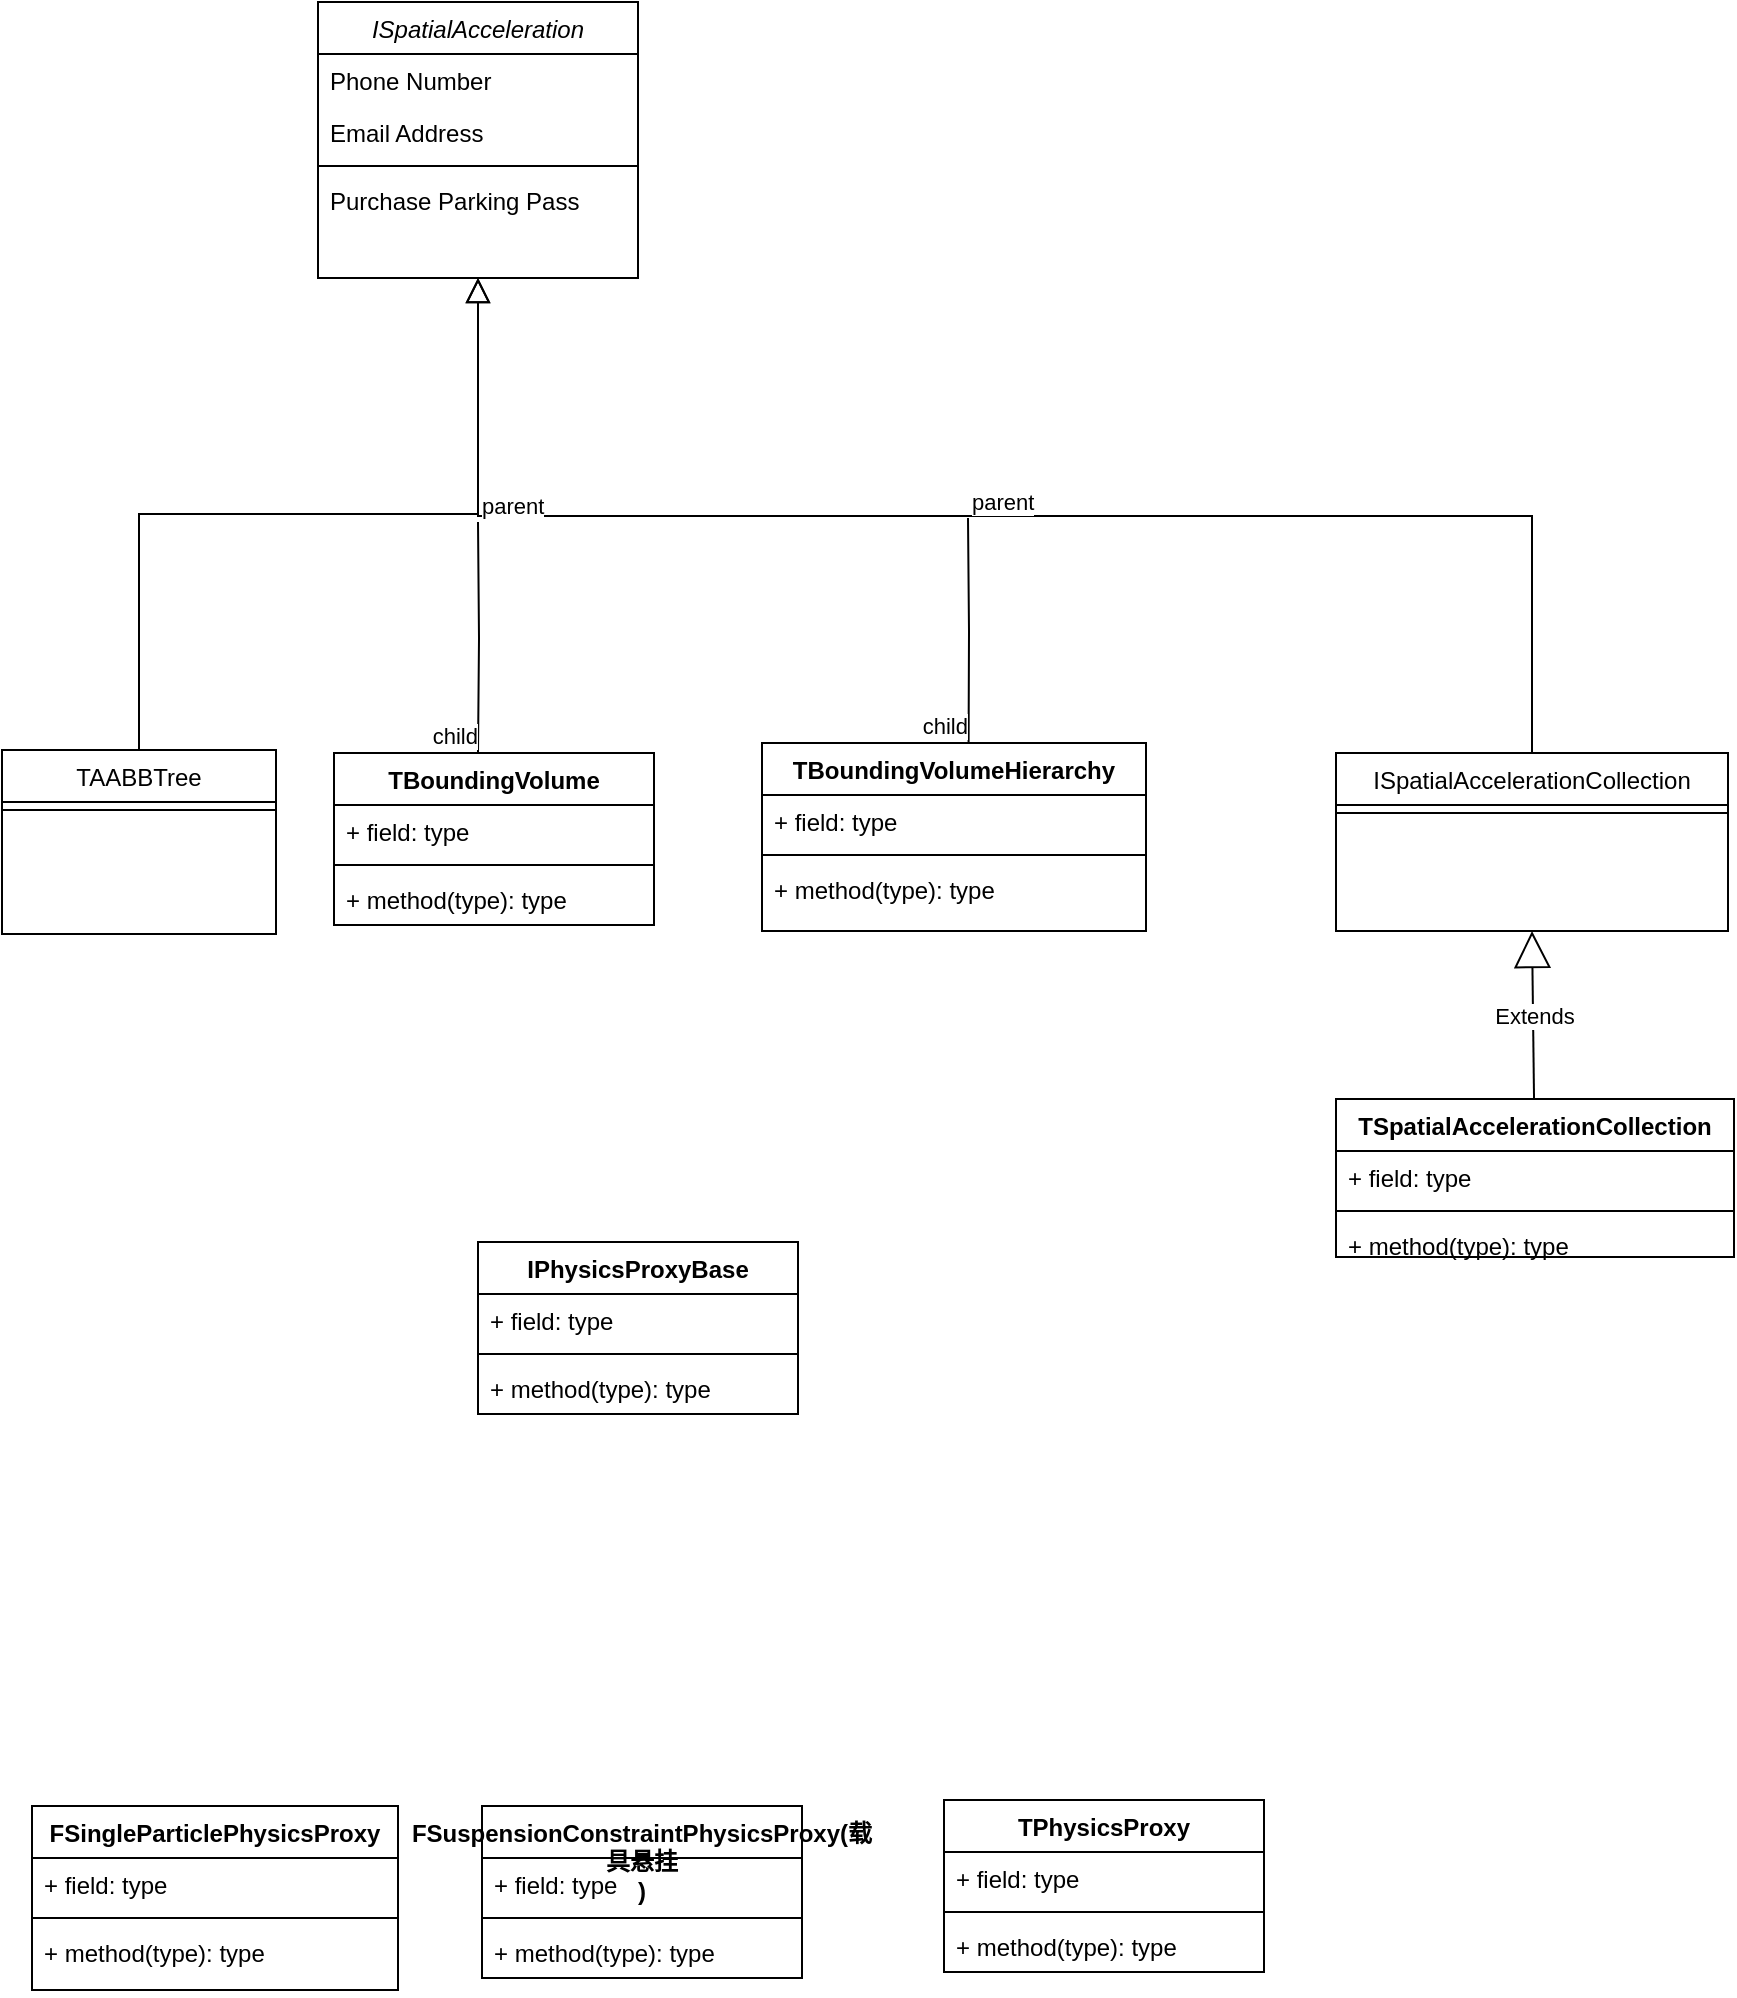 <mxfile version="21.1.1" type="github">
  <diagram id="C5RBs43oDa-KdzZeNtuy" name="Page-1">
    <mxGraphModel dx="1304" dy="867" grid="0" gridSize="10" guides="1" tooltips="1" connect="1" arrows="1" fold="1" page="1" pageScale="1" pageWidth="3300" pageHeight="4681" math="0" shadow="0">
      <root>
        <mxCell id="WIyWlLk6GJQsqaUBKTNV-0" />
        <mxCell id="WIyWlLk6GJQsqaUBKTNV-1" parent="WIyWlLk6GJQsqaUBKTNV-0" />
        <mxCell id="zkfFHV4jXpPFQw0GAbJ--0" value="ISpatialAcceleration" style="swimlane;fontStyle=2;align=center;verticalAlign=top;childLayout=stackLayout;horizontal=1;startSize=26;horizontalStack=0;resizeParent=1;resizeLast=0;collapsible=1;marginBottom=0;rounded=0;shadow=0;strokeWidth=1;" parent="WIyWlLk6GJQsqaUBKTNV-1" vertex="1">
          <mxGeometry x="242" y="41" width="160" height="138" as="geometry">
            <mxRectangle x="230" y="140" width="160" height="26" as="alternateBounds" />
          </mxGeometry>
        </mxCell>
        <mxCell id="zkfFHV4jXpPFQw0GAbJ--2" value="Phone Number" style="text;align=left;verticalAlign=top;spacingLeft=4;spacingRight=4;overflow=hidden;rotatable=0;points=[[0,0.5],[1,0.5]];portConstraint=eastwest;rounded=0;shadow=0;html=0;" parent="zkfFHV4jXpPFQw0GAbJ--0" vertex="1">
          <mxGeometry y="26" width="160" height="26" as="geometry" />
        </mxCell>
        <mxCell id="zkfFHV4jXpPFQw0GAbJ--3" value="Email Address" style="text;align=left;verticalAlign=top;spacingLeft=4;spacingRight=4;overflow=hidden;rotatable=0;points=[[0,0.5],[1,0.5]];portConstraint=eastwest;rounded=0;shadow=0;html=0;" parent="zkfFHV4jXpPFQw0GAbJ--0" vertex="1">
          <mxGeometry y="52" width="160" height="26" as="geometry" />
        </mxCell>
        <mxCell id="zkfFHV4jXpPFQw0GAbJ--4" value="" style="line;html=1;strokeWidth=1;align=left;verticalAlign=middle;spacingTop=-1;spacingLeft=3;spacingRight=3;rotatable=0;labelPosition=right;points=[];portConstraint=eastwest;" parent="zkfFHV4jXpPFQw0GAbJ--0" vertex="1">
          <mxGeometry y="78" width="160" height="8" as="geometry" />
        </mxCell>
        <mxCell id="zkfFHV4jXpPFQw0GAbJ--5" value="Purchase Parking Pass" style="text;align=left;verticalAlign=top;spacingLeft=4;spacingRight=4;overflow=hidden;rotatable=0;points=[[0,0.5],[1,0.5]];portConstraint=eastwest;" parent="zkfFHV4jXpPFQw0GAbJ--0" vertex="1">
          <mxGeometry y="86" width="160" height="26" as="geometry" />
        </mxCell>
        <mxCell id="zkfFHV4jXpPFQw0GAbJ--6" value="TAABBTree" style="swimlane;fontStyle=0;align=center;verticalAlign=top;childLayout=stackLayout;horizontal=1;startSize=26;horizontalStack=0;resizeParent=1;resizeLast=0;collapsible=1;marginBottom=0;rounded=0;shadow=0;strokeWidth=1;" parent="WIyWlLk6GJQsqaUBKTNV-1" vertex="1">
          <mxGeometry x="84" y="415" width="137" height="92" as="geometry">
            <mxRectangle x="130" y="380" width="160" height="26" as="alternateBounds" />
          </mxGeometry>
        </mxCell>
        <mxCell id="zkfFHV4jXpPFQw0GAbJ--9" value="" style="line;html=1;strokeWidth=1;align=left;verticalAlign=middle;spacingTop=-1;spacingLeft=3;spacingRight=3;rotatable=0;labelPosition=right;points=[];portConstraint=eastwest;" parent="zkfFHV4jXpPFQw0GAbJ--6" vertex="1">
          <mxGeometry y="26" width="137" height="8" as="geometry" />
        </mxCell>
        <mxCell id="zkfFHV4jXpPFQw0GAbJ--12" value="" style="endArrow=block;endSize=10;endFill=0;shadow=0;strokeWidth=1;rounded=0;edgeStyle=elbowEdgeStyle;elbow=vertical;" parent="WIyWlLk6GJQsqaUBKTNV-1" source="zkfFHV4jXpPFQw0GAbJ--6" target="zkfFHV4jXpPFQw0GAbJ--0" edge="1">
          <mxGeometry width="160" relative="1" as="geometry">
            <mxPoint x="352" y="214" as="sourcePoint" />
            <mxPoint x="352" y="214" as="targetPoint" />
          </mxGeometry>
        </mxCell>
        <mxCell id="zkfFHV4jXpPFQw0GAbJ--13" value="ISpatialAccelerationCollection" style="swimlane;fontStyle=0;align=center;verticalAlign=top;childLayout=stackLayout;horizontal=1;startSize=26;horizontalStack=0;resizeParent=1;resizeLast=0;collapsible=1;marginBottom=0;rounded=0;shadow=0;strokeWidth=1;" parent="WIyWlLk6GJQsqaUBKTNV-1" vertex="1">
          <mxGeometry x="751" y="416.5" width="196" height="89" as="geometry">
            <mxRectangle x="340" y="380" width="170" height="26" as="alternateBounds" />
          </mxGeometry>
        </mxCell>
        <mxCell id="zkfFHV4jXpPFQw0GAbJ--15" value="" style="line;html=1;strokeWidth=1;align=left;verticalAlign=middle;spacingTop=-1;spacingLeft=3;spacingRight=3;rotatable=0;labelPosition=right;points=[];portConstraint=eastwest;" parent="zkfFHV4jXpPFQw0GAbJ--13" vertex="1">
          <mxGeometry y="26" width="196" height="8" as="geometry" />
        </mxCell>
        <mxCell id="zkfFHV4jXpPFQw0GAbJ--16" value="" style="endArrow=block;endSize=10;endFill=0;shadow=0;strokeWidth=1;rounded=0;edgeStyle=elbowEdgeStyle;elbow=vertical;" parent="WIyWlLk6GJQsqaUBKTNV-1" source="zkfFHV4jXpPFQw0GAbJ--13" target="zkfFHV4jXpPFQw0GAbJ--0" edge="1">
          <mxGeometry width="160" relative="1" as="geometry">
            <mxPoint x="362" y="384" as="sourcePoint" />
            <mxPoint x="462" y="282" as="targetPoint" />
          </mxGeometry>
        </mxCell>
        <mxCell id="K8eKJ8AfYz4EVUge_MgM-1" value="Extends" style="endArrow=block;endSize=16;endFill=0;html=1;rounded=0;entryX=0.5;entryY=1;entryDx=0;entryDy=0;" parent="WIyWlLk6GJQsqaUBKTNV-1" source="K8eKJ8AfYz4EVUge_MgM-3" target="zkfFHV4jXpPFQw0GAbJ--13" edge="1">
          <mxGeometry width="160" relative="1" as="geometry">
            <mxPoint x="851" y="621.5" as="sourcePoint" />
            <mxPoint x="878" y="621.5" as="targetPoint" />
          </mxGeometry>
        </mxCell>
        <mxCell id="K8eKJ8AfYz4EVUge_MgM-3" value="TSpatialAccelerationCollection" style="swimlane;fontStyle=1;align=center;verticalAlign=top;childLayout=stackLayout;horizontal=1;startSize=26;horizontalStack=0;resizeParent=1;resizeParentMax=0;resizeLast=0;collapsible=1;marginBottom=0;" parent="WIyWlLk6GJQsqaUBKTNV-1" vertex="1">
          <mxGeometry x="751" y="589.5" width="199" height="79" as="geometry" />
        </mxCell>
        <mxCell id="K8eKJ8AfYz4EVUge_MgM-4" value="+ field: type" style="text;strokeColor=none;fillColor=none;align=left;verticalAlign=top;spacingLeft=4;spacingRight=4;overflow=hidden;rotatable=0;points=[[0,0.5],[1,0.5]];portConstraint=eastwest;" parent="K8eKJ8AfYz4EVUge_MgM-3" vertex="1">
          <mxGeometry y="26" width="199" height="26" as="geometry" />
        </mxCell>
        <mxCell id="K8eKJ8AfYz4EVUge_MgM-5" value="" style="line;strokeWidth=1;fillColor=none;align=left;verticalAlign=middle;spacingTop=-1;spacingLeft=3;spacingRight=3;rotatable=0;labelPosition=right;points=[];portConstraint=eastwest;strokeColor=inherit;" parent="K8eKJ8AfYz4EVUge_MgM-3" vertex="1">
          <mxGeometry y="52" width="199" height="8" as="geometry" />
        </mxCell>
        <mxCell id="K8eKJ8AfYz4EVUge_MgM-6" value="+ method(type): type" style="text;strokeColor=none;fillColor=none;align=left;verticalAlign=top;spacingLeft=4;spacingRight=4;overflow=hidden;rotatable=0;points=[[0,0.5],[1,0.5]];portConstraint=eastwest;" parent="K8eKJ8AfYz4EVUge_MgM-3" vertex="1">
          <mxGeometry y="60" width="199" height="19" as="geometry" />
        </mxCell>
        <mxCell id="K8eKJ8AfYz4EVUge_MgM-8" value="TBoundingVolume" style="swimlane;fontStyle=1;align=center;verticalAlign=top;childLayout=stackLayout;horizontal=1;startSize=26;horizontalStack=0;resizeParent=1;resizeParentMax=0;resizeLast=0;collapsible=1;marginBottom=0;" parent="WIyWlLk6GJQsqaUBKTNV-1" vertex="1">
          <mxGeometry x="250" y="416.5" width="160" height="86" as="geometry" />
        </mxCell>
        <mxCell id="K8eKJ8AfYz4EVUge_MgM-9" value="+ field: type" style="text;strokeColor=none;fillColor=none;align=left;verticalAlign=top;spacingLeft=4;spacingRight=4;overflow=hidden;rotatable=0;points=[[0,0.5],[1,0.5]];portConstraint=eastwest;" parent="K8eKJ8AfYz4EVUge_MgM-8" vertex="1">
          <mxGeometry y="26" width="160" height="26" as="geometry" />
        </mxCell>
        <mxCell id="K8eKJ8AfYz4EVUge_MgM-10" value="" style="line;strokeWidth=1;fillColor=none;align=left;verticalAlign=middle;spacingTop=-1;spacingLeft=3;spacingRight=3;rotatable=0;labelPosition=right;points=[];portConstraint=eastwest;strokeColor=inherit;" parent="K8eKJ8AfYz4EVUge_MgM-8" vertex="1">
          <mxGeometry y="52" width="160" height="8" as="geometry" />
        </mxCell>
        <mxCell id="K8eKJ8AfYz4EVUge_MgM-11" value="+ method(type): type" style="text;strokeColor=none;fillColor=none;align=left;verticalAlign=top;spacingLeft=4;spacingRight=4;overflow=hidden;rotatable=0;points=[[0,0.5],[1,0.5]];portConstraint=eastwest;" parent="K8eKJ8AfYz4EVUge_MgM-8" vertex="1">
          <mxGeometry y="60" width="160" height="26" as="geometry" />
        </mxCell>
        <mxCell id="K8eKJ8AfYz4EVUge_MgM-14" value="" style="endArrow=none;html=1;edgeStyle=orthogonalEdgeStyle;rounded=0;strokeColor=default;entryX=0.45;entryY=0;entryDx=0;entryDy=0;entryPerimeter=0;" parent="WIyWlLk6GJQsqaUBKTNV-1" target="K8eKJ8AfYz4EVUge_MgM-8" edge="1">
          <mxGeometry relative="1" as="geometry">
            <mxPoint x="322" y="301" as="sourcePoint" />
            <mxPoint x="425" y="340" as="targetPoint" />
          </mxGeometry>
        </mxCell>
        <mxCell id="K8eKJ8AfYz4EVUge_MgM-15" value="parent" style="edgeLabel;resizable=0;html=1;align=left;verticalAlign=bottom;" parent="K8eKJ8AfYz4EVUge_MgM-14" connectable="0" vertex="1">
          <mxGeometry x="-1" relative="1" as="geometry" />
        </mxCell>
        <mxCell id="K8eKJ8AfYz4EVUge_MgM-16" value="child" style="edgeLabel;resizable=0;html=1;align=right;verticalAlign=bottom;" parent="K8eKJ8AfYz4EVUge_MgM-14" connectable="0" vertex="1">
          <mxGeometry x="1" relative="1" as="geometry" />
        </mxCell>
        <mxCell id="K8eKJ8AfYz4EVUge_MgM-17" value="" style="endArrow=none;html=1;edgeStyle=orthogonalEdgeStyle;rounded=0;strokeColor=default;entryX=0.538;entryY=0;entryDx=0;entryDy=0;entryPerimeter=0;" parent="WIyWlLk6GJQsqaUBKTNV-1" target="K8eKJ8AfYz4EVUge_MgM-20" edge="1">
          <mxGeometry relative="1" as="geometry">
            <mxPoint x="567" y="299" as="sourcePoint" />
            <mxPoint x="567" y="415" as="targetPoint" />
          </mxGeometry>
        </mxCell>
        <mxCell id="K8eKJ8AfYz4EVUge_MgM-18" value="parent" style="edgeLabel;resizable=0;html=1;align=left;verticalAlign=bottom;" parent="K8eKJ8AfYz4EVUge_MgM-17" connectable="0" vertex="1">
          <mxGeometry x="-1" relative="1" as="geometry" />
        </mxCell>
        <mxCell id="K8eKJ8AfYz4EVUge_MgM-19" value="child" style="edgeLabel;resizable=0;html=1;align=right;verticalAlign=bottom;" parent="K8eKJ8AfYz4EVUge_MgM-17" connectable="0" vertex="1">
          <mxGeometry x="1" relative="1" as="geometry" />
        </mxCell>
        <mxCell id="K8eKJ8AfYz4EVUge_MgM-20" value="TBoundingVolumeHierarchy" style="swimlane;fontStyle=1;align=center;verticalAlign=top;childLayout=stackLayout;horizontal=1;startSize=26;horizontalStack=0;resizeParent=1;resizeParentMax=0;resizeLast=0;collapsible=1;marginBottom=0;" parent="WIyWlLk6GJQsqaUBKTNV-1" vertex="1">
          <mxGeometry x="464" y="411.5" width="192" height="94" as="geometry" />
        </mxCell>
        <mxCell id="K8eKJ8AfYz4EVUge_MgM-21" value="+ field: type" style="text;strokeColor=none;fillColor=none;align=left;verticalAlign=top;spacingLeft=4;spacingRight=4;overflow=hidden;rotatable=0;points=[[0,0.5],[1,0.5]];portConstraint=eastwest;" parent="K8eKJ8AfYz4EVUge_MgM-20" vertex="1">
          <mxGeometry y="26" width="192" height="26" as="geometry" />
        </mxCell>
        <mxCell id="K8eKJ8AfYz4EVUge_MgM-22" value="" style="line;strokeWidth=1;fillColor=none;align=left;verticalAlign=middle;spacingTop=-1;spacingLeft=3;spacingRight=3;rotatable=0;labelPosition=right;points=[];portConstraint=eastwest;strokeColor=inherit;" parent="K8eKJ8AfYz4EVUge_MgM-20" vertex="1">
          <mxGeometry y="52" width="192" height="8" as="geometry" />
        </mxCell>
        <mxCell id="K8eKJ8AfYz4EVUge_MgM-23" value="+ method(type): type" style="text;strokeColor=none;fillColor=none;align=left;verticalAlign=top;spacingLeft=4;spacingRight=4;overflow=hidden;rotatable=0;points=[[0,0.5],[1,0.5]];portConstraint=eastwest;" parent="K8eKJ8AfYz4EVUge_MgM-20" vertex="1">
          <mxGeometry y="60" width="192" height="34" as="geometry" />
        </mxCell>
        <mxCell id="6UYakrv5k3EFkAat1uXX-0" value="IPhysicsProxyBase" style="swimlane;fontStyle=1;align=center;verticalAlign=top;childLayout=stackLayout;horizontal=1;startSize=26;horizontalStack=0;resizeParent=1;resizeParentMax=0;resizeLast=0;collapsible=1;marginBottom=0;whiteSpace=wrap;html=1;" vertex="1" parent="WIyWlLk6GJQsqaUBKTNV-1">
          <mxGeometry x="322" y="661" width="160" height="86" as="geometry" />
        </mxCell>
        <mxCell id="6UYakrv5k3EFkAat1uXX-1" value="+ field: type" style="text;strokeColor=none;fillColor=none;align=left;verticalAlign=top;spacingLeft=4;spacingRight=4;overflow=hidden;rotatable=0;points=[[0,0.5],[1,0.5]];portConstraint=eastwest;whiteSpace=wrap;html=1;" vertex="1" parent="6UYakrv5k3EFkAat1uXX-0">
          <mxGeometry y="26" width="160" height="26" as="geometry" />
        </mxCell>
        <mxCell id="6UYakrv5k3EFkAat1uXX-2" value="" style="line;strokeWidth=1;fillColor=none;align=left;verticalAlign=middle;spacingTop=-1;spacingLeft=3;spacingRight=3;rotatable=0;labelPosition=right;points=[];portConstraint=eastwest;strokeColor=inherit;" vertex="1" parent="6UYakrv5k3EFkAat1uXX-0">
          <mxGeometry y="52" width="160" height="8" as="geometry" />
        </mxCell>
        <mxCell id="6UYakrv5k3EFkAat1uXX-3" value="+ method(type): type" style="text;strokeColor=none;fillColor=none;align=left;verticalAlign=top;spacingLeft=4;spacingRight=4;overflow=hidden;rotatable=0;points=[[0,0.5],[1,0.5]];portConstraint=eastwest;whiteSpace=wrap;html=1;" vertex="1" parent="6UYakrv5k3EFkAat1uXX-0">
          <mxGeometry y="60" width="160" height="26" as="geometry" />
        </mxCell>
        <mxCell id="6UYakrv5k3EFkAat1uXX-4" value="FSingleParticlePhysicsProxy" style="swimlane;fontStyle=1;align=center;verticalAlign=top;childLayout=stackLayout;horizontal=1;startSize=26;horizontalStack=0;resizeParent=1;resizeParentMax=0;resizeLast=0;collapsible=1;marginBottom=0;whiteSpace=wrap;html=1;" vertex="1" parent="WIyWlLk6GJQsqaUBKTNV-1">
          <mxGeometry x="99" y="943" width="183" height="92" as="geometry" />
        </mxCell>
        <mxCell id="6UYakrv5k3EFkAat1uXX-5" value="+ field: type" style="text;strokeColor=none;fillColor=none;align=left;verticalAlign=top;spacingLeft=4;spacingRight=4;overflow=hidden;rotatable=0;points=[[0,0.5],[1,0.5]];portConstraint=eastwest;whiteSpace=wrap;html=1;" vertex="1" parent="6UYakrv5k3EFkAat1uXX-4">
          <mxGeometry y="26" width="183" height="26" as="geometry" />
        </mxCell>
        <mxCell id="6UYakrv5k3EFkAat1uXX-6" value="" style="line;strokeWidth=1;fillColor=none;align=left;verticalAlign=middle;spacingTop=-1;spacingLeft=3;spacingRight=3;rotatable=0;labelPosition=right;points=[];portConstraint=eastwest;strokeColor=inherit;" vertex="1" parent="6UYakrv5k3EFkAat1uXX-4">
          <mxGeometry y="52" width="183" height="8" as="geometry" />
        </mxCell>
        <mxCell id="6UYakrv5k3EFkAat1uXX-7" value="+ method(type): type" style="text;strokeColor=none;fillColor=none;align=left;verticalAlign=top;spacingLeft=4;spacingRight=4;overflow=hidden;rotatable=0;points=[[0,0.5],[1,0.5]];portConstraint=eastwest;whiteSpace=wrap;html=1;" vertex="1" parent="6UYakrv5k3EFkAat1uXX-4">
          <mxGeometry y="60" width="183" height="32" as="geometry" />
        </mxCell>
        <mxCell id="6UYakrv5k3EFkAat1uXX-13" value="FSuspensionConstraintPhysicsProxy(载具悬挂&lt;br&gt;)" style="swimlane;fontStyle=1;align=center;verticalAlign=top;childLayout=stackLayout;horizontal=1;startSize=26;horizontalStack=0;resizeParent=1;resizeParentMax=0;resizeLast=0;collapsible=1;marginBottom=0;whiteSpace=wrap;html=1;" vertex="1" parent="WIyWlLk6GJQsqaUBKTNV-1">
          <mxGeometry x="324" y="943" width="160" height="86" as="geometry" />
        </mxCell>
        <mxCell id="6UYakrv5k3EFkAat1uXX-14" value="+ field: type" style="text;strokeColor=none;fillColor=none;align=left;verticalAlign=top;spacingLeft=4;spacingRight=4;overflow=hidden;rotatable=0;points=[[0,0.5],[1,0.5]];portConstraint=eastwest;whiteSpace=wrap;html=1;" vertex="1" parent="6UYakrv5k3EFkAat1uXX-13">
          <mxGeometry y="26" width="160" height="26" as="geometry" />
        </mxCell>
        <mxCell id="6UYakrv5k3EFkAat1uXX-15" value="" style="line;strokeWidth=1;fillColor=none;align=left;verticalAlign=middle;spacingTop=-1;spacingLeft=3;spacingRight=3;rotatable=0;labelPosition=right;points=[];portConstraint=eastwest;strokeColor=inherit;" vertex="1" parent="6UYakrv5k3EFkAat1uXX-13">
          <mxGeometry y="52" width="160" height="8" as="geometry" />
        </mxCell>
        <mxCell id="6UYakrv5k3EFkAat1uXX-16" value="+ method(type): type" style="text;strokeColor=none;fillColor=none;align=left;verticalAlign=top;spacingLeft=4;spacingRight=4;overflow=hidden;rotatable=0;points=[[0,0.5],[1,0.5]];portConstraint=eastwest;whiteSpace=wrap;html=1;" vertex="1" parent="6UYakrv5k3EFkAat1uXX-13">
          <mxGeometry y="60" width="160" height="26" as="geometry" />
        </mxCell>
        <mxCell id="6UYakrv5k3EFkAat1uXX-17" value="TPhysicsProxy" style="swimlane;fontStyle=1;align=center;verticalAlign=top;childLayout=stackLayout;horizontal=1;startSize=26;horizontalStack=0;resizeParent=1;resizeParentMax=0;resizeLast=0;collapsible=1;marginBottom=0;whiteSpace=wrap;html=1;" vertex="1" parent="WIyWlLk6GJQsqaUBKTNV-1">
          <mxGeometry x="555" y="940" width="160" height="86" as="geometry" />
        </mxCell>
        <mxCell id="6UYakrv5k3EFkAat1uXX-18" value="+ field: type" style="text;strokeColor=none;fillColor=none;align=left;verticalAlign=top;spacingLeft=4;spacingRight=4;overflow=hidden;rotatable=0;points=[[0,0.5],[1,0.5]];portConstraint=eastwest;whiteSpace=wrap;html=1;" vertex="1" parent="6UYakrv5k3EFkAat1uXX-17">
          <mxGeometry y="26" width="160" height="26" as="geometry" />
        </mxCell>
        <mxCell id="6UYakrv5k3EFkAat1uXX-19" value="" style="line;strokeWidth=1;fillColor=none;align=left;verticalAlign=middle;spacingTop=-1;spacingLeft=3;spacingRight=3;rotatable=0;labelPosition=right;points=[];portConstraint=eastwest;strokeColor=inherit;" vertex="1" parent="6UYakrv5k3EFkAat1uXX-17">
          <mxGeometry y="52" width="160" height="8" as="geometry" />
        </mxCell>
        <mxCell id="6UYakrv5k3EFkAat1uXX-20" value="+ method(type): type" style="text;strokeColor=none;fillColor=none;align=left;verticalAlign=top;spacingLeft=4;spacingRight=4;overflow=hidden;rotatable=0;points=[[0,0.5],[1,0.5]];portConstraint=eastwest;whiteSpace=wrap;html=1;" vertex="1" parent="6UYakrv5k3EFkAat1uXX-17">
          <mxGeometry y="60" width="160" height="26" as="geometry" />
        </mxCell>
      </root>
    </mxGraphModel>
  </diagram>
</mxfile>
